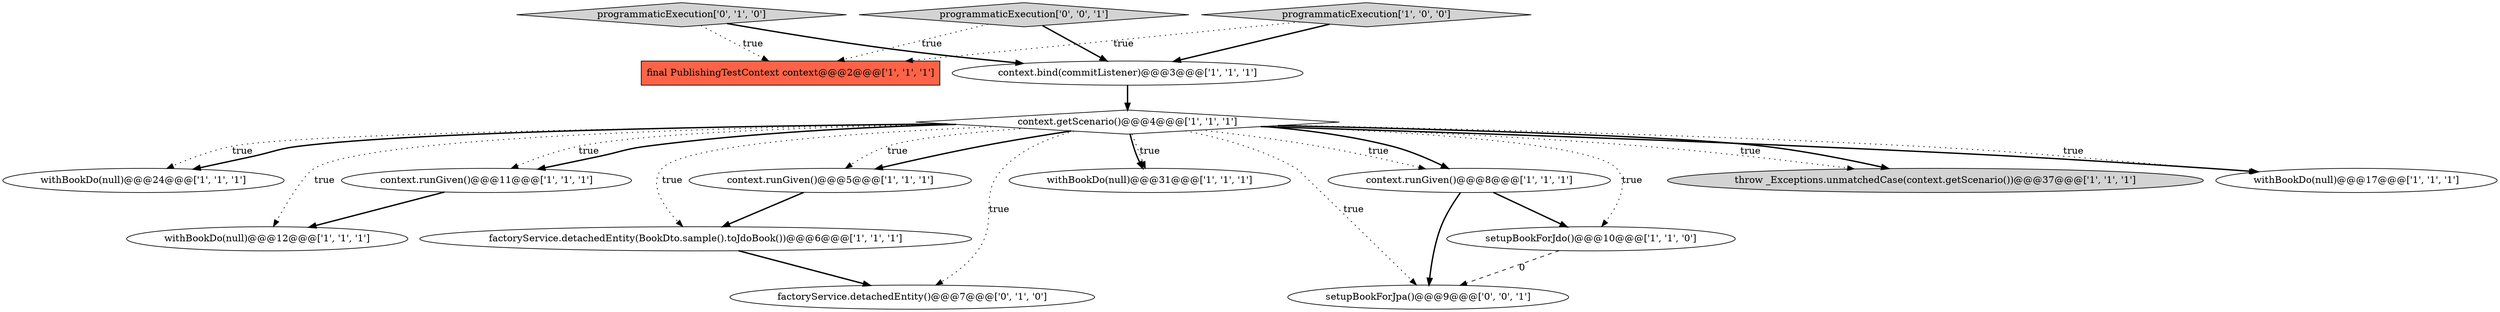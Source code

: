 digraph {
2 [style = filled, label = "withBookDo(null)@@@24@@@['1', '1', '1']", fillcolor = white, shape = ellipse image = "AAA0AAABBB1BBB"];
7 [style = filled, label = "withBookDo(null)@@@12@@@['1', '1', '1']", fillcolor = white, shape = ellipse image = "AAA0AAABBB1BBB"];
0 [style = filled, label = "factoryService.detachedEntity(BookDto.sample().toJdoBook())@@@6@@@['1', '1', '1']", fillcolor = white, shape = ellipse image = "AAA0AAABBB1BBB"];
14 [style = filled, label = "programmaticExecution['0', '1', '0']", fillcolor = lightgray, shape = diamond image = "AAA0AAABBB2BBB"];
10 [style = filled, label = "context.getScenario()@@@4@@@['1', '1', '1']", fillcolor = white, shape = diamond image = "AAA0AAABBB1BBB"];
9 [style = filled, label = "final PublishingTestContext context@@@2@@@['1', '1', '1']", fillcolor = tomato, shape = box image = "AAA0AAABBB1BBB"];
6 [style = filled, label = "withBookDo(null)@@@31@@@['1', '1', '1']", fillcolor = white, shape = ellipse image = "AAA0AAABBB1BBB"];
12 [style = filled, label = "context.runGiven()@@@11@@@['1', '1', '1']", fillcolor = white, shape = ellipse image = "AAA0AAABBB1BBB"];
4 [style = filled, label = "context.runGiven()@@@8@@@['1', '1', '1']", fillcolor = white, shape = ellipse image = "AAA0AAABBB1BBB"];
13 [style = filled, label = "context.runGiven()@@@5@@@['1', '1', '1']", fillcolor = white, shape = ellipse image = "AAA0AAABBB1BBB"];
17 [style = filled, label = "setupBookForJpa()@@@9@@@['0', '0', '1']", fillcolor = white, shape = ellipse image = "AAA0AAABBB3BBB"];
1 [style = filled, label = "setupBookForJdo()@@@10@@@['1', '1', '0']", fillcolor = white, shape = ellipse image = "AAA0AAABBB1BBB"];
15 [style = filled, label = "factoryService.detachedEntity()@@@7@@@['0', '1', '0']", fillcolor = white, shape = ellipse image = "AAA1AAABBB2BBB"];
16 [style = filled, label = "programmaticExecution['0', '0', '1']", fillcolor = lightgray, shape = diamond image = "AAA0AAABBB3BBB"];
3 [style = filled, label = "throw _Exceptions.unmatchedCase(context.getScenario())@@@37@@@['1', '1', '1']", fillcolor = lightgray, shape = ellipse image = "AAA0AAABBB1BBB"];
11 [style = filled, label = "withBookDo(null)@@@17@@@['1', '1', '1']", fillcolor = white, shape = ellipse image = "AAA0AAABBB1BBB"];
5 [style = filled, label = "context.bind(commitListener)@@@3@@@['1', '1', '1']", fillcolor = white, shape = ellipse image = "AAA0AAABBB1BBB"];
8 [style = filled, label = "programmaticExecution['1', '0', '0']", fillcolor = lightgray, shape = diamond image = "AAA0AAABBB1BBB"];
14->5 [style = bold, label=""];
10->2 [style = dotted, label="true"];
12->7 [style = bold, label=""];
10->13 [style = dotted, label="true"];
10->1 [style = dotted, label="true"];
10->2 [style = bold, label=""];
10->3 [style = dotted, label="true"];
8->5 [style = bold, label=""];
10->6 [style = bold, label=""];
10->12 [style = dotted, label="true"];
13->0 [style = bold, label=""];
4->17 [style = bold, label=""];
10->11 [style = bold, label=""];
10->0 [style = dotted, label="true"];
10->7 [style = dotted, label="true"];
5->10 [style = bold, label=""];
14->9 [style = dotted, label="true"];
4->1 [style = bold, label=""];
10->3 [style = bold, label=""];
10->12 [style = bold, label=""];
0->15 [style = bold, label=""];
10->13 [style = bold, label=""];
16->9 [style = dotted, label="true"];
10->4 [style = dotted, label="true"];
10->4 [style = bold, label=""];
16->5 [style = bold, label=""];
10->6 [style = dotted, label="true"];
10->15 [style = dotted, label="true"];
10->11 [style = dotted, label="true"];
10->17 [style = dotted, label="true"];
1->17 [style = dashed, label="0"];
8->9 [style = dotted, label="true"];
}
